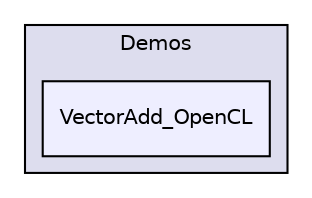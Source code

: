 digraph "bullet/bullet-2.82-r2704/Demos/VectorAdd_OpenCL" {
  compound=true
  node [ fontsize="10", fontname="Helvetica"];
  edge [ labelfontsize="10", labelfontname="Helvetica"];
  subgraph clusterdir_fbeee990c6fb95278eb756dfe9f9c37f {
    graph [ bgcolor="#ddddee", pencolor="black", label="Demos" fontname="Helvetica", fontsize="10", URL="dir_fbeee990c6fb95278eb756dfe9f9c37f.html"]
  dir_7f509e1359bb58191b2a162098687387 [shape=box, label="VectorAdd_OpenCL", style="filled", fillcolor="#eeeeff", pencolor="black", URL="dir_7f509e1359bb58191b2a162098687387.html"];
  }
}
